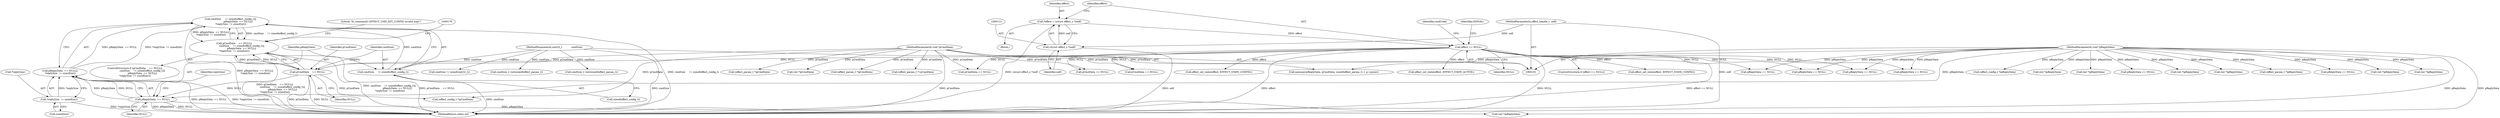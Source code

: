 digraph "0_Android_073a80800f341325932c66818ce4302b312909a4_0@API" {
"1000153" [label="(Call,cmdSize     != sizeof(effect_config_t)||\n                    pReplyData  == NULL||\n *replySize  != sizeof(int))"];
"1000154" [label="(Call,cmdSize     != sizeof(effect_config_t))"];
"1000104" [label="(MethodParameterIn,uint32_t            cmdSize)"];
"1000158" [label="(Call,pReplyData  == NULL||\n *replySize  != sizeof(int))"];
"1000159" [label="(Call,pReplyData  == NULL)"];
"1000107" [label="(MethodParameterIn,void *pReplyData)"];
"1000150" [label="(Call,pCmdData    == NULL)"];
"1000105" [label="(MethodParameterIn,void *pCmdData)"];
"1000116" [label="(Call,effect == NULL)"];
"1000110" [label="(Call,*effect = (struct effect_s *)self)"];
"1000112" [label="(Call,(struct effect_s *)self)"];
"1000102" [label="(MethodParameterIn,effect_handle_t  self)"];
"1000162" [label="(Call,*replySize  != sizeof(int))"];
"1000149" [label="(Call,pCmdData    == NULL||\n                    cmdSize     != sizeof(effect_config_t)||\n                    pReplyData  == NULL||\n *replySize  != sizeof(int))"];
"1000204" [label="(Call,effect_set_state(effect, EFFECT_STATE_CONFIG))"];
"1000161" [label="(Identifier,NULL)"];
"1000164" [label="(Identifier,replySize)"];
"1000118" [label="(Identifier,NULL)"];
"1000111" [label="(Identifier,effect)"];
"1000165" [label="(Call,sizeof(int))"];
"1000160" [label="(Identifier,pReplyData)"];
"1000159" [label="(Call,pReplyData  == NULL)"];
"1000149" [label="(Call,pCmdData    == NULL||\n                    cmdSize     != sizeof(effect_config_t)||\n                    pReplyData  == NULL||\n *replySize  != sizeof(int))"];
"1000104" [label="(MethodParameterIn,uint32_t            cmdSize)"];
"1000229" [label="(Call,(effect_config_t *)pReplyData)"];
"1000284" [label="(Call,memcpy(pReplyData, pCmdData, sizeof(effect_param_t) + p->psize))"];
"1000155" [label="(Identifier,cmdSize)"];
"1000153" [label="(Call,cmdSize     != sizeof(effect_config_t)||\n                    pReplyData  == NULL||\n *replySize  != sizeof(int))"];
"1000105" [label="(MethodParameterIn,void *pCmdData)"];
"1000141" [label="(Call,(int *)pReplyData)"];
"1000201" [label="(Call,(int *)pReplyData)"];
"1000163" [label="(Call,*replySize)"];
"1000364" [label="(Call,pReplyData == NULL)"];
"1000182" [label="(Call,(effect_config_t *)pCmdData)"];
"1000409" [label="(Call,effect_set_state(effect, EFFECT_STATE_CONFIG))"];
"1000156" [label="(Call,sizeof(effect_config_t))"];
"1000487" [label="(MethodReturn,static int)"];
"1000337" [label="(Call,(effect_param_t *) pCmdData)"];
"1000123" [label="(Identifier,cmdCode)"];
"1000150" [label="(Call,pCmdData    == NULL)"];
"1000112" [label="(Call,(struct effect_s *)self)"];
"1000419" [label="(Call,pCmdData == NULL)"];
"1000250" [label="(Call,pReplyData == NULL)"];
"1000390" [label="(Call,pReplyData == NULL)"];
"1000158" [label="(Call,pReplyData  == NULL||\n *replySize  != sizeof(int))"];
"1000114" [label="(Identifier,self)"];
"1000355" [label="(Call,(int *)pReplyData)"];
"1000152" [label="(Identifier,NULL)"];
"1000154" [label="(Call,cmdSize     != sizeof(effect_config_t))"];
"1000422" [label="(Call,cmdSize != sizeof(uint32_t))"];
"1000151" [label="(Identifier,pCmdData)"];
"1000383" [label="(Call,effect_set_state(effect, EFFECT_STATE_ACTIVE))"];
"1000281" [label="(Call,(effect_param_t *)pCmdData)"];
"1000188" [label="(Call,(int *)pReplyData)"];
"1000295" [label="(Call,(effect_param_t *)pReplyData)"];
"1000477" [label="(Call,(int *)pCmdData)"];
"1000110" [label="(Call,*effect = (struct effect_s *)self)"];
"1000162" [label="(Call,*replySize  != sizeof(int))"];
"1000211" [label="(Call,pReplyData == NULL)"];
"1000263" [label="(Call,(effect_param_t *)pCmdData)"];
"1000309" [label="(Call,pCmdData == NULL)"];
"1000148" [label="(ControlStructure,if (pCmdData    == NULL||\n                    cmdSize     != sizeof(effect_config_t)||\n                    pReplyData  == NULL||\n *replySize  != sizeof(int)))"];
"1000117" [label="(Identifier,effect)"];
"1000169" [label="(Literal,\"fx_command() EFFECT_CMD_SET_CONFIG invalid args\")"];
"1000108" [label="(Block,)"];
"1000320" [label="(Call,pReplyData == NULL)"];
"1000115" [label="(ControlStructure,if (effect == NULL))"];
"1000121" [label="(Identifier,EINVAL)"];
"1000239" [label="(Call,pCmdData == NULL)"];
"1000313" [label="(Call,cmdSize < (int)sizeof(effect_param_t))"];
"1000116" [label="(Call,effect == NULL)"];
"1000380" [label="(Call,(int *)pReplyData)"];
"1000243" [label="(Call,cmdSize < (int)sizeof(effect_param_t))"];
"1000128" [label="(Call,pReplyData == NULL)"];
"1000406" [label="(Call,(int *)pReplyData)"];
"1000102" [label="(MethodParameterIn,effect_handle_t  self)"];
"1000175" [label="(Call,(int *)pReplyData)"];
"1000107" [label="(MethodParameterIn,void *pReplyData)"];
"1000153" -> "1000149"  [label="AST: "];
"1000153" -> "1000154"  [label="CFG: "];
"1000153" -> "1000158"  [label="CFG: "];
"1000154" -> "1000153"  [label="AST: "];
"1000158" -> "1000153"  [label="AST: "];
"1000149" -> "1000153"  [label="CFG: "];
"1000153" -> "1000487"  [label="DDG: pReplyData  == NULL||\n *replySize  != sizeof(int)"];
"1000153" -> "1000487"  [label="DDG: cmdSize     != sizeof(effect_config_t)"];
"1000153" -> "1000149"  [label="DDG: cmdSize     != sizeof(effect_config_t)"];
"1000153" -> "1000149"  [label="DDG: pReplyData  == NULL||\n *replySize  != sizeof(int)"];
"1000154" -> "1000153"  [label="DDG: cmdSize"];
"1000158" -> "1000153"  [label="DDG: pReplyData  == NULL"];
"1000158" -> "1000153"  [label="DDG: *replySize  != sizeof(int)"];
"1000154" -> "1000156"  [label="CFG: "];
"1000155" -> "1000154"  [label="AST: "];
"1000156" -> "1000154"  [label="AST: "];
"1000160" -> "1000154"  [label="CFG: "];
"1000154" -> "1000487"  [label="DDG: cmdSize"];
"1000104" -> "1000154"  [label="DDG: cmdSize"];
"1000104" -> "1000101"  [label="AST: "];
"1000104" -> "1000487"  [label="DDG: cmdSize"];
"1000104" -> "1000243"  [label="DDG: cmdSize"];
"1000104" -> "1000313"  [label="DDG: cmdSize"];
"1000104" -> "1000422"  [label="DDG: cmdSize"];
"1000158" -> "1000159"  [label="CFG: "];
"1000158" -> "1000162"  [label="CFG: "];
"1000159" -> "1000158"  [label="AST: "];
"1000162" -> "1000158"  [label="AST: "];
"1000158" -> "1000487"  [label="DDG: pReplyData  == NULL"];
"1000158" -> "1000487"  [label="DDG: *replySize  != sizeof(int)"];
"1000159" -> "1000158"  [label="DDG: pReplyData"];
"1000159" -> "1000158"  [label="DDG: NULL"];
"1000162" -> "1000158"  [label="DDG: *replySize"];
"1000159" -> "1000161"  [label="CFG: "];
"1000160" -> "1000159"  [label="AST: "];
"1000161" -> "1000159"  [label="AST: "];
"1000164" -> "1000159"  [label="CFG: "];
"1000159" -> "1000487"  [label="DDG: pReplyData"];
"1000159" -> "1000487"  [label="DDG: NULL"];
"1000107" -> "1000159"  [label="DDG: pReplyData"];
"1000150" -> "1000159"  [label="DDG: NULL"];
"1000159" -> "1000175"  [label="DDG: pReplyData"];
"1000107" -> "1000101"  [label="AST: "];
"1000107" -> "1000487"  [label="DDG: pReplyData"];
"1000107" -> "1000128"  [label="DDG: pReplyData"];
"1000107" -> "1000141"  [label="DDG: pReplyData"];
"1000107" -> "1000175"  [label="DDG: pReplyData"];
"1000107" -> "1000188"  [label="DDG: pReplyData"];
"1000107" -> "1000201"  [label="DDG: pReplyData"];
"1000107" -> "1000211"  [label="DDG: pReplyData"];
"1000107" -> "1000229"  [label="DDG: pReplyData"];
"1000107" -> "1000250"  [label="DDG: pReplyData"];
"1000107" -> "1000284"  [label="DDG: pReplyData"];
"1000107" -> "1000295"  [label="DDG: pReplyData"];
"1000107" -> "1000320"  [label="DDG: pReplyData"];
"1000107" -> "1000355"  [label="DDG: pReplyData"];
"1000107" -> "1000364"  [label="DDG: pReplyData"];
"1000107" -> "1000380"  [label="DDG: pReplyData"];
"1000107" -> "1000390"  [label="DDG: pReplyData"];
"1000107" -> "1000406"  [label="DDG: pReplyData"];
"1000150" -> "1000149"  [label="AST: "];
"1000150" -> "1000152"  [label="CFG: "];
"1000151" -> "1000150"  [label="AST: "];
"1000152" -> "1000150"  [label="AST: "];
"1000155" -> "1000150"  [label="CFG: "];
"1000149" -> "1000150"  [label="CFG: "];
"1000150" -> "1000487"  [label="DDG: pCmdData"];
"1000150" -> "1000487"  [label="DDG: NULL"];
"1000150" -> "1000149"  [label="DDG: pCmdData"];
"1000150" -> "1000149"  [label="DDG: NULL"];
"1000105" -> "1000150"  [label="DDG: pCmdData"];
"1000116" -> "1000150"  [label="DDG: NULL"];
"1000150" -> "1000182"  [label="DDG: pCmdData"];
"1000105" -> "1000101"  [label="AST: "];
"1000105" -> "1000487"  [label="DDG: pCmdData"];
"1000105" -> "1000182"  [label="DDG: pCmdData"];
"1000105" -> "1000239"  [label="DDG: pCmdData"];
"1000105" -> "1000263"  [label="DDG: pCmdData"];
"1000105" -> "1000281"  [label="DDG: pCmdData"];
"1000105" -> "1000284"  [label="DDG: pCmdData"];
"1000105" -> "1000309"  [label="DDG: pCmdData"];
"1000105" -> "1000337"  [label="DDG: pCmdData"];
"1000105" -> "1000419"  [label="DDG: pCmdData"];
"1000105" -> "1000477"  [label="DDG: pCmdData"];
"1000116" -> "1000115"  [label="AST: "];
"1000116" -> "1000118"  [label="CFG: "];
"1000117" -> "1000116"  [label="AST: "];
"1000118" -> "1000116"  [label="AST: "];
"1000121" -> "1000116"  [label="CFG: "];
"1000123" -> "1000116"  [label="CFG: "];
"1000116" -> "1000487"  [label="DDG: effect"];
"1000116" -> "1000487"  [label="DDG: NULL"];
"1000116" -> "1000487"  [label="DDG: effect == NULL"];
"1000110" -> "1000116"  [label="DDG: effect"];
"1000116" -> "1000128"  [label="DDG: NULL"];
"1000116" -> "1000204"  [label="DDG: effect"];
"1000116" -> "1000211"  [label="DDG: NULL"];
"1000116" -> "1000239"  [label="DDG: NULL"];
"1000116" -> "1000309"  [label="DDG: NULL"];
"1000116" -> "1000364"  [label="DDG: NULL"];
"1000116" -> "1000383"  [label="DDG: effect"];
"1000116" -> "1000390"  [label="DDG: NULL"];
"1000116" -> "1000409"  [label="DDG: effect"];
"1000116" -> "1000419"  [label="DDG: NULL"];
"1000110" -> "1000108"  [label="AST: "];
"1000110" -> "1000112"  [label="CFG: "];
"1000111" -> "1000110"  [label="AST: "];
"1000112" -> "1000110"  [label="AST: "];
"1000117" -> "1000110"  [label="CFG: "];
"1000110" -> "1000487"  [label="DDG: (struct effect_s *)self"];
"1000112" -> "1000110"  [label="DDG: self"];
"1000112" -> "1000114"  [label="CFG: "];
"1000113" -> "1000112"  [label="AST: "];
"1000114" -> "1000112"  [label="AST: "];
"1000112" -> "1000487"  [label="DDG: self"];
"1000102" -> "1000112"  [label="DDG: self"];
"1000102" -> "1000101"  [label="AST: "];
"1000102" -> "1000487"  [label="DDG: self"];
"1000162" -> "1000165"  [label="CFG: "];
"1000163" -> "1000162"  [label="AST: "];
"1000165" -> "1000162"  [label="AST: "];
"1000162" -> "1000487"  [label="DDG: *replySize"];
"1000149" -> "1000148"  [label="AST: "];
"1000169" -> "1000149"  [label="CFG: "];
"1000176" -> "1000149"  [label="CFG: "];
"1000149" -> "1000487"  [label="DDG: pCmdData    == NULL||\n                    cmdSize     != sizeof(effect_config_t)||\n                    pReplyData  == NULL||\n *replySize  != sizeof(int)"];
"1000149" -> "1000487"  [label="DDG: cmdSize     != sizeof(effect_config_t)||\n                    pReplyData  == NULL||\n *replySize  != sizeof(int)"];
"1000149" -> "1000487"  [label="DDG: pCmdData    == NULL"];
}
